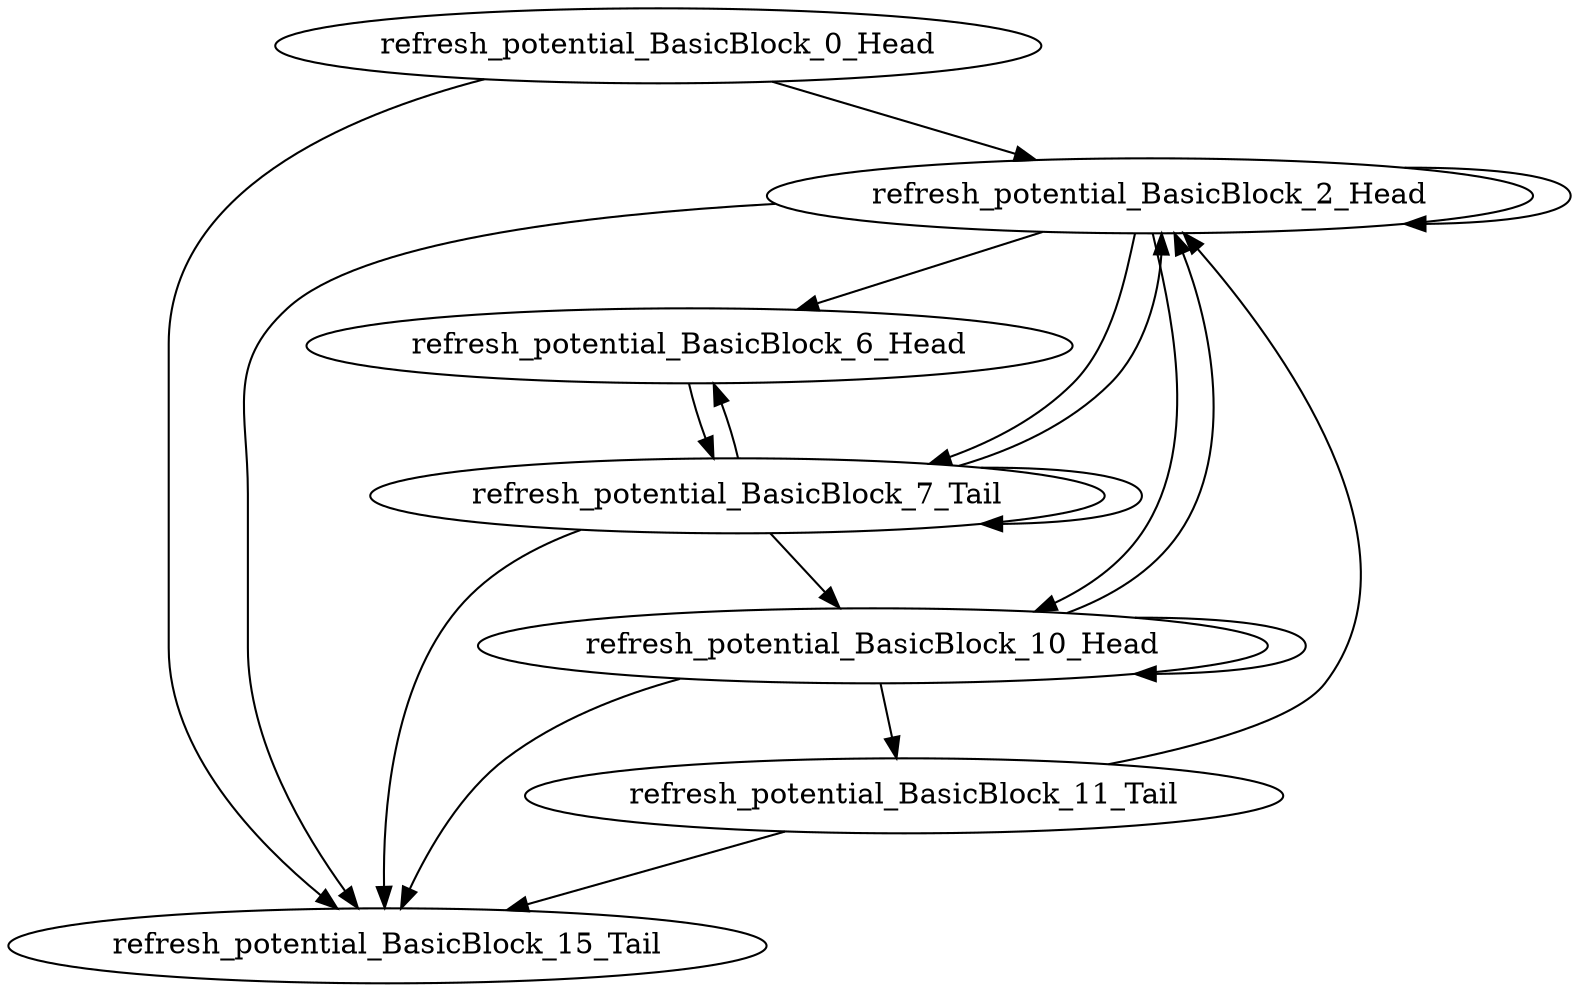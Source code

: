 digraph G {
    "refresh_potential_BasicBlock_0_Head" -> "refresh_potential_BasicBlock_15_Tail"
    "refresh_potential_BasicBlock_0_Head" -> "refresh_potential_BasicBlock_2_Head"
    "refresh_potential_BasicBlock_6_Head" -> "refresh_potential_BasicBlock_7_Tail"
    "refresh_potential_BasicBlock_7_Tail" -> "refresh_potential_BasicBlock_6_Head"
    "refresh_potential_BasicBlock_7_Tail" -> "refresh_potential_BasicBlock_7_Tail"
    "refresh_potential_BasicBlock_7_Tail" -> "refresh_potential_BasicBlock_15_Tail"
    "refresh_potential_BasicBlock_7_Tail" -> "refresh_potential_BasicBlock_10_Head"
    "refresh_potential_BasicBlock_7_Tail" -> "refresh_potential_BasicBlock_2_Head"
    "refresh_potential_BasicBlock_10_Head" -> "refresh_potential_BasicBlock_15_Tail"
    "refresh_potential_BasicBlock_10_Head" -> "refresh_potential_BasicBlock_10_Head"
    "refresh_potential_BasicBlock_10_Head" -> "refresh_potential_BasicBlock_2_Head"
    "refresh_potential_BasicBlock_10_Head" -> "refresh_potential_BasicBlock_11_Tail"
    "refresh_potential_BasicBlock_2_Head" -> "refresh_potential_BasicBlock_6_Head"
    "refresh_potential_BasicBlock_2_Head" -> "refresh_potential_BasicBlock_7_Tail"
    "refresh_potential_BasicBlock_2_Head" -> "refresh_potential_BasicBlock_15_Tail"
    "refresh_potential_BasicBlock_2_Head" -> "refresh_potential_BasicBlock_10_Head"
    "refresh_potential_BasicBlock_2_Head" -> "refresh_potential_BasicBlock_2_Head"
    "refresh_potential_BasicBlock_11_Tail" -> "refresh_potential_BasicBlock_15_Tail"
    "refresh_potential_BasicBlock_11_Tail" -> "refresh_potential_BasicBlock_2_Head"
}
